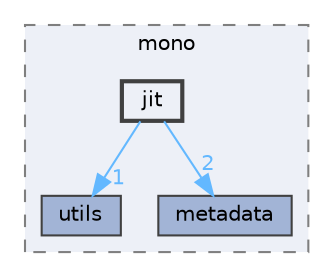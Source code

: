 digraph "C:/shortPath/28_11_HGE/HorizonEngine2D/HorizonEngine/vendor/mono/include/mono/jit"
{
 // LATEX_PDF_SIZE
  bgcolor="transparent";
  edge [fontname=Helvetica,fontsize=10,labelfontname=Helvetica,labelfontsize=10];
  node [fontname=Helvetica,fontsize=10,shape=box,height=0.2,width=0.4];
  compound=true
  subgraph clusterdir_f9bd5f952d215ac57c8c26caafdaa56e {
    graph [ bgcolor="#edf0f7", pencolor="grey50", label="mono", fontname=Helvetica,fontsize=10 style="filled,dashed", URL="dir_f9bd5f952d215ac57c8c26caafdaa56e.html",tooltip=""]
  dir_80cabf94cfda1b5037160b6ddc92e953 [label="utils", fillcolor="#a2b4d6", color="grey25", style="filled", URL="dir_80cabf94cfda1b5037160b6ddc92e953.html",tooltip=""];
  dir_a575aa2ea9c9cd9b48ffc75ef6537862 [label="metadata", fillcolor="#a2b4d6", color="grey25", style="filled", URL="dir_a575aa2ea9c9cd9b48ffc75ef6537862.html",tooltip=""];
  dir_5fa84ffe7735a2950476bc8096f08cb8 [label="jit", fillcolor="#edf0f7", color="grey25", style="filled,bold", URL="dir_5fa84ffe7735a2950476bc8096f08cb8.html",tooltip=""];
  }
  dir_5fa84ffe7735a2950476bc8096f08cb8->dir_80cabf94cfda1b5037160b6ddc92e953 [headlabel="1", labeldistance=1.5 headhref="dir_000020_000040.html" color="steelblue1" fontcolor="steelblue1"];
  dir_5fa84ffe7735a2950476bc8096f08cb8->dir_a575aa2ea9c9cd9b48ffc75ef6537862 [headlabel="2", labeldistance=1.5 headhref="dir_000020_000022.html" color="steelblue1" fontcolor="steelblue1"];
}
